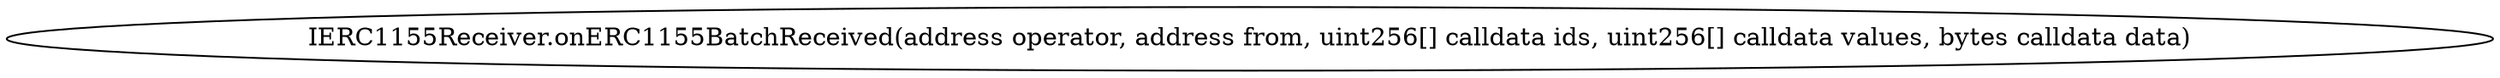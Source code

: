 digraph "" {
	graph [bb="0,0,1167.1,36"];
	node [label="\N"];
	"IERC1155Receiver.onERC1155BatchReceived(address operator, address from, uint256[] calldata ids, uint256[] calldata values, bytes \
calldata data)"	 [height=0.5,
		pos="583.55,18",
		width=16.21];
}
digraph "" {
	graph [bb="0,0,1167.1,36"];
	node [label="\N"];
	"IERC1155Receiver.onERC1155BatchReceived(address operator, address from, uint256[] calldata ids, uint256[] calldata values, bytes \
calldata data)"	 [height=0.5,
		pos="583.55,18",
		width=16.21];
}
